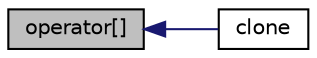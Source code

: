 digraph "operator[]"
{
  bgcolor="transparent";
  edge [fontname="Helvetica",fontsize="10",labelfontname="Helvetica",labelfontsize="10"];
  node [fontname="Helvetica",fontsize="10",shape=record];
  rankdir="LR";
  Node2570 [label="operator[]",height=0.2,width=0.4,color="black", fillcolor="grey75", style="filled", fontcolor="black"];
  Node2570 -> Node2571 [dir="back",color="midnightblue",fontsize="10",style="solid",fontname="Helvetica"];
  Node2571 [label="clone",height=0.2,width=0.4,color="black",URL="$a27477.html#ac02e29e9c5268438e822df9e58c4e069",tooltip="Construct and return a clone. "];
}
